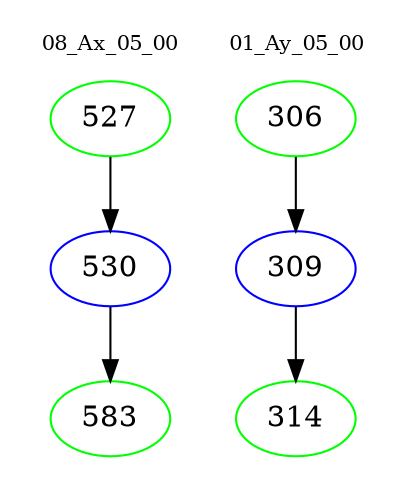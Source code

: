 digraph{
subgraph cluster_0 {
color = white
label = "08_Ax_05_00";
fontsize=10;
T0_527 [label="527", color="green"]
T0_527 -> T0_530 [color="black"]
T0_530 [label="530", color="blue"]
T0_530 -> T0_583 [color="black"]
T0_583 [label="583", color="green"]
}
subgraph cluster_1 {
color = white
label = "01_Ay_05_00";
fontsize=10;
T1_306 [label="306", color="green"]
T1_306 -> T1_309 [color="black"]
T1_309 [label="309", color="blue"]
T1_309 -> T1_314 [color="black"]
T1_314 [label="314", color="green"]
}
}
